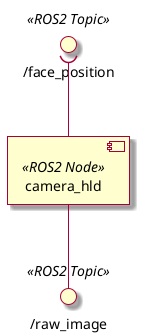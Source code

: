 @startuml Component_Diagram_camera_hld

skin rose 

component camera_hld <<ROS2 Node>> as Camera_HLD
interface "/raw_image" <<ROS2 Topic>> as provided_interface_camera_hld
interface "/face_position" <<ROS2 Topic>> as provided_interface_face_info

Camera_HLD -down- provided_interface_camera_hld
Camera_HLD -up-( provided_interface_face_info

@enduml